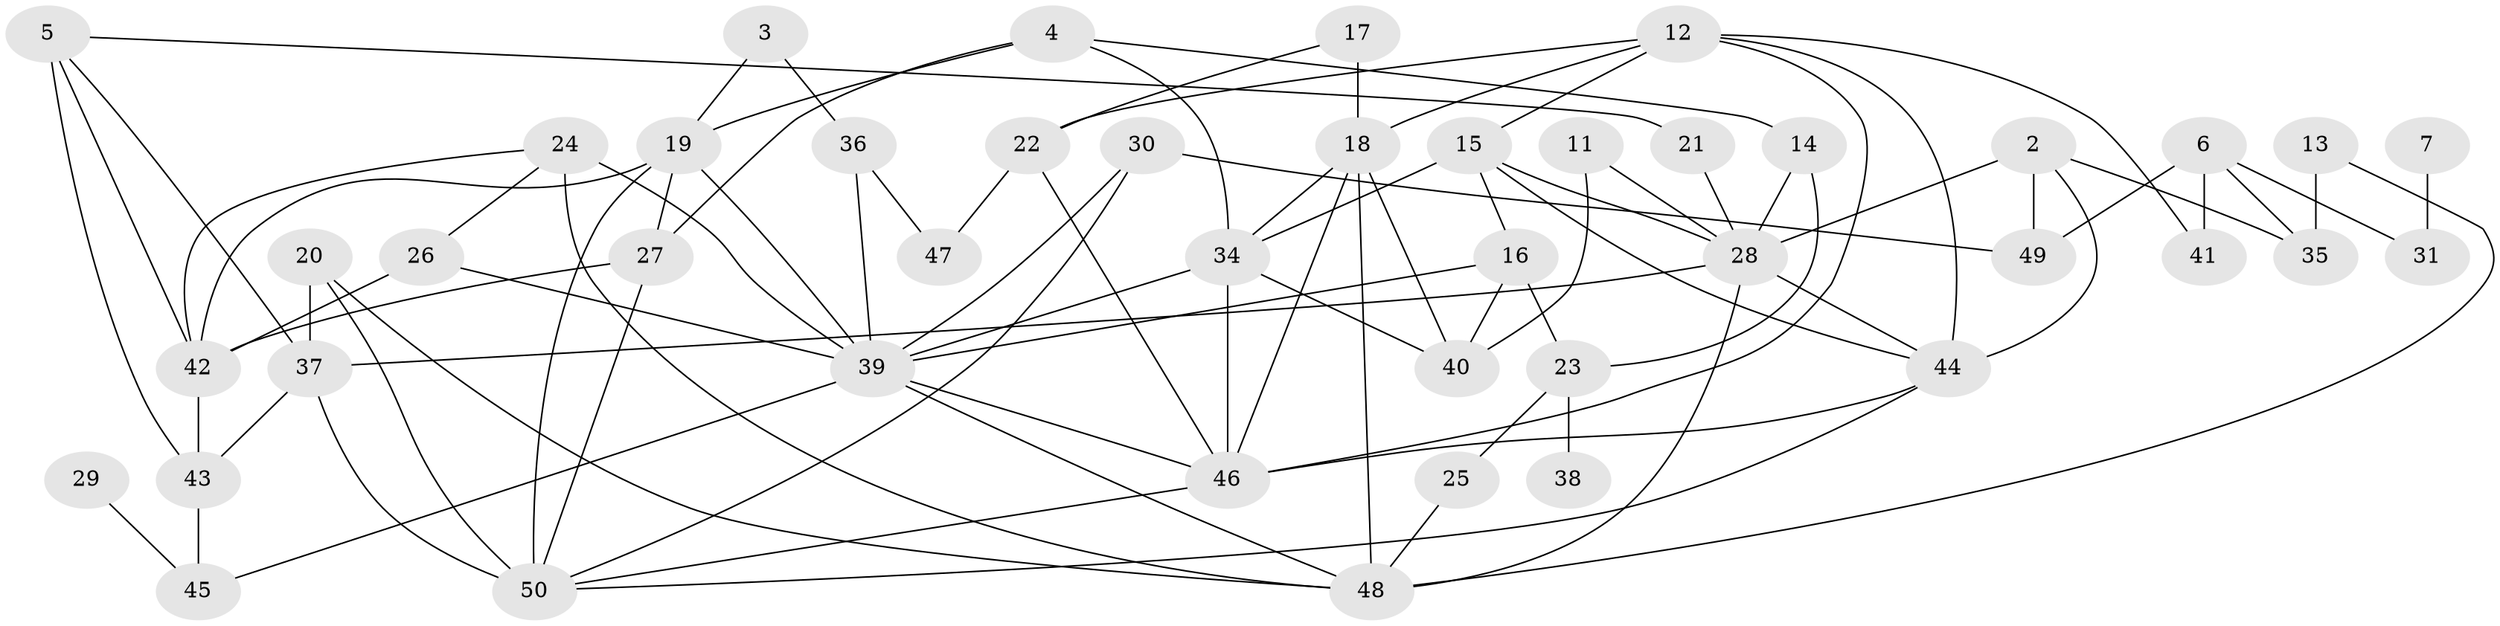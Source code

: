 // original degree distribution, {2: 0.25252525252525254, 3: 0.18181818181818182, 0: 0.050505050505050504, 4: 0.1919191919191919, 6: 0.030303030303030304, 1: 0.1717171717171717, 5: 0.08080808080808081, 7: 0.020202020202020204, 8: 0.010101010101010102, 11: 0.010101010101010102}
// Generated by graph-tools (version 1.1) at 2025/00/03/09/25 03:00:52]
// undirected, 44 vertices, 87 edges
graph export_dot {
graph [start="1"]
  node [color=gray90,style=filled];
  2;
  3;
  4;
  5;
  6;
  7;
  11;
  12;
  13;
  14;
  15;
  16;
  17;
  18;
  19;
  20;
  21;
  22;
  23;
  24;
  25;
  26;
  27;
  28;
  29;
  30;
  31;
  34;
  35;
  36;
  37;
  38;
  39;
  40;
  41;
  42;
  43;
  44;
  45;
  46;
  47;
  48;
  49;
  50;
  2 -- 28 [weight=1.0];
  2 -- 35 [weight=1.0];
  2 -- 44 [weight=1.0];
  2 -- 49 [weight=1.0];
  3 -- 19 [weight=1.0];
  3 -- 36 [weight=1.0];
  4 -- 14 [weight=1.0];
  4 -- 19 [weight=1.0];
  4 -- 27 [weight=1.0];
  4 -- 34 [weight=1.0];
  5 -- 21 [weight=1.0];
  5 -- 37 [weight=1.0];
  5 -- 42 [weight=1.0];
  5 -- 43 [weight=2.0];
  6 -- 31 [weight=1.0];
  6 -- 35 [weight=1.0];
  6 -- 41 [weight=1.0];
  6 -- 49 [weight=1.0];
  7 -- 31 [weight=1.0];
  11 -- 28 [weight=1.0];
  11 -- 40 [weight=1.0];
  12 -- 15 [weight=1.0];
  12 -- 18 [weight=1.0];
  12 -- 22 [weight=1.0];
  12 -- 41 [weight=1.0];
  12 -- 44 [weight=1.0];
  12 -- 46 [weight=1.0];
  13 -- 35 [weight=1.0];
  13 -- 48 [weight=1.0];
  14 -- 23 [weight=1.0];
  14 -- 28 [weight=1.0];
  15 -- 16 [weight=1.0];
  15 -- 28 [weight=1.0];
  15 -- 34 [weight=1.0];
  15 -- 44 [weight=1.0];
  16 -- 23 [weight=1.0];
  16 -- 39 [weight=1.0];
  16 -- 40 [weight=1.0];
  17 -- 18 [weight=2.0];
  17 -- 22 [weight=1.0];
  18 -- 34 [weight=2.0];
  18 -- 40 [weight=2.0];
  18 -- 46 [weight=1.0];
  18 -- 48 [weight=3.0];
  19 -- 27 [weight=1.0];
  19 -- 39 [weight=1.0];
  19 -- 42 [weight=1.0];
  19 -- 50 [weight=1.0];
  20 -- 37 [weight=2.0];
  20 -- 48 [weight=1.0];
  20 -- 50 [weight=1.0];
  21 -- 28 [weight=1.0];
  22 -- 46 [weight=1.0];
  22 -- 47 [weight=1.0];
  23 -- 25 [weight=1.0];
  23 -- 38 [weight=1.0];
  24 -- 26 [weight=1.0];
  24 -- 39 [weight=1.0];
  24 -- 42 [weight=1.0];
  24 -- 48 [weight=2.0];
  25 -- 48 [weight=1.0];
  26 -- 39 [weight=1.0];
  26 -- 42 [weight=1.0];
  27 -- 42 [weight=1.0];
  27 -- 50 [weight=1.0];
  28 -- 37 [weight=1.0];
  28 -- 44 [weight=1.0];
  28 -- 48 [weight=1.0];
  29 -- 45 [weight=1.0];
  30 -- 39 [weight=1.0];
  30 -- 49 [weight=1.0];
  30 -- 50 [weight=1.0];
  34 -- 39 [weight=1.0];
  34 -- 40 [weight=1.0];
  34 -- 46 [weight=1.0];
  36 -- 39 [weight=1.0];
  36 -- 47 [weight=1.0];
  37 -- 43 [weight=1.0];
  37 -- 50 [weight=1.0];
  39 -- 45 [weight=1.0];
  39 -- 46 [weight=1.0];
  39 -- 48 [weight=1.0];
  42 -- 43 [weight=1.0];
  43 -- 45 [weight=1.0];
  44 -- 46 [weight=1.0];
  44 -- 50 [weight=1.0];
  46 -- 50 [weight=1.0];
}
